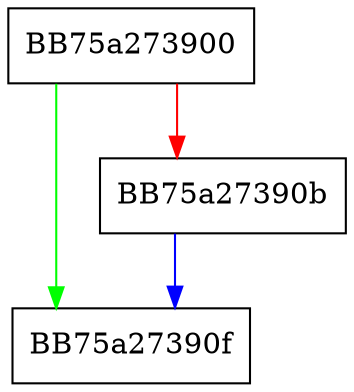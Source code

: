 digraph dbx_read {
  node [shape="box"];
  graph [splines=ortho];
  BB75a273900 -> BB75a27390f [color="green"];
  BB75a273900 -> BB75a27390b [color="red"];
  BB75a27390b -> BB75a27390f [color="blue"];
}